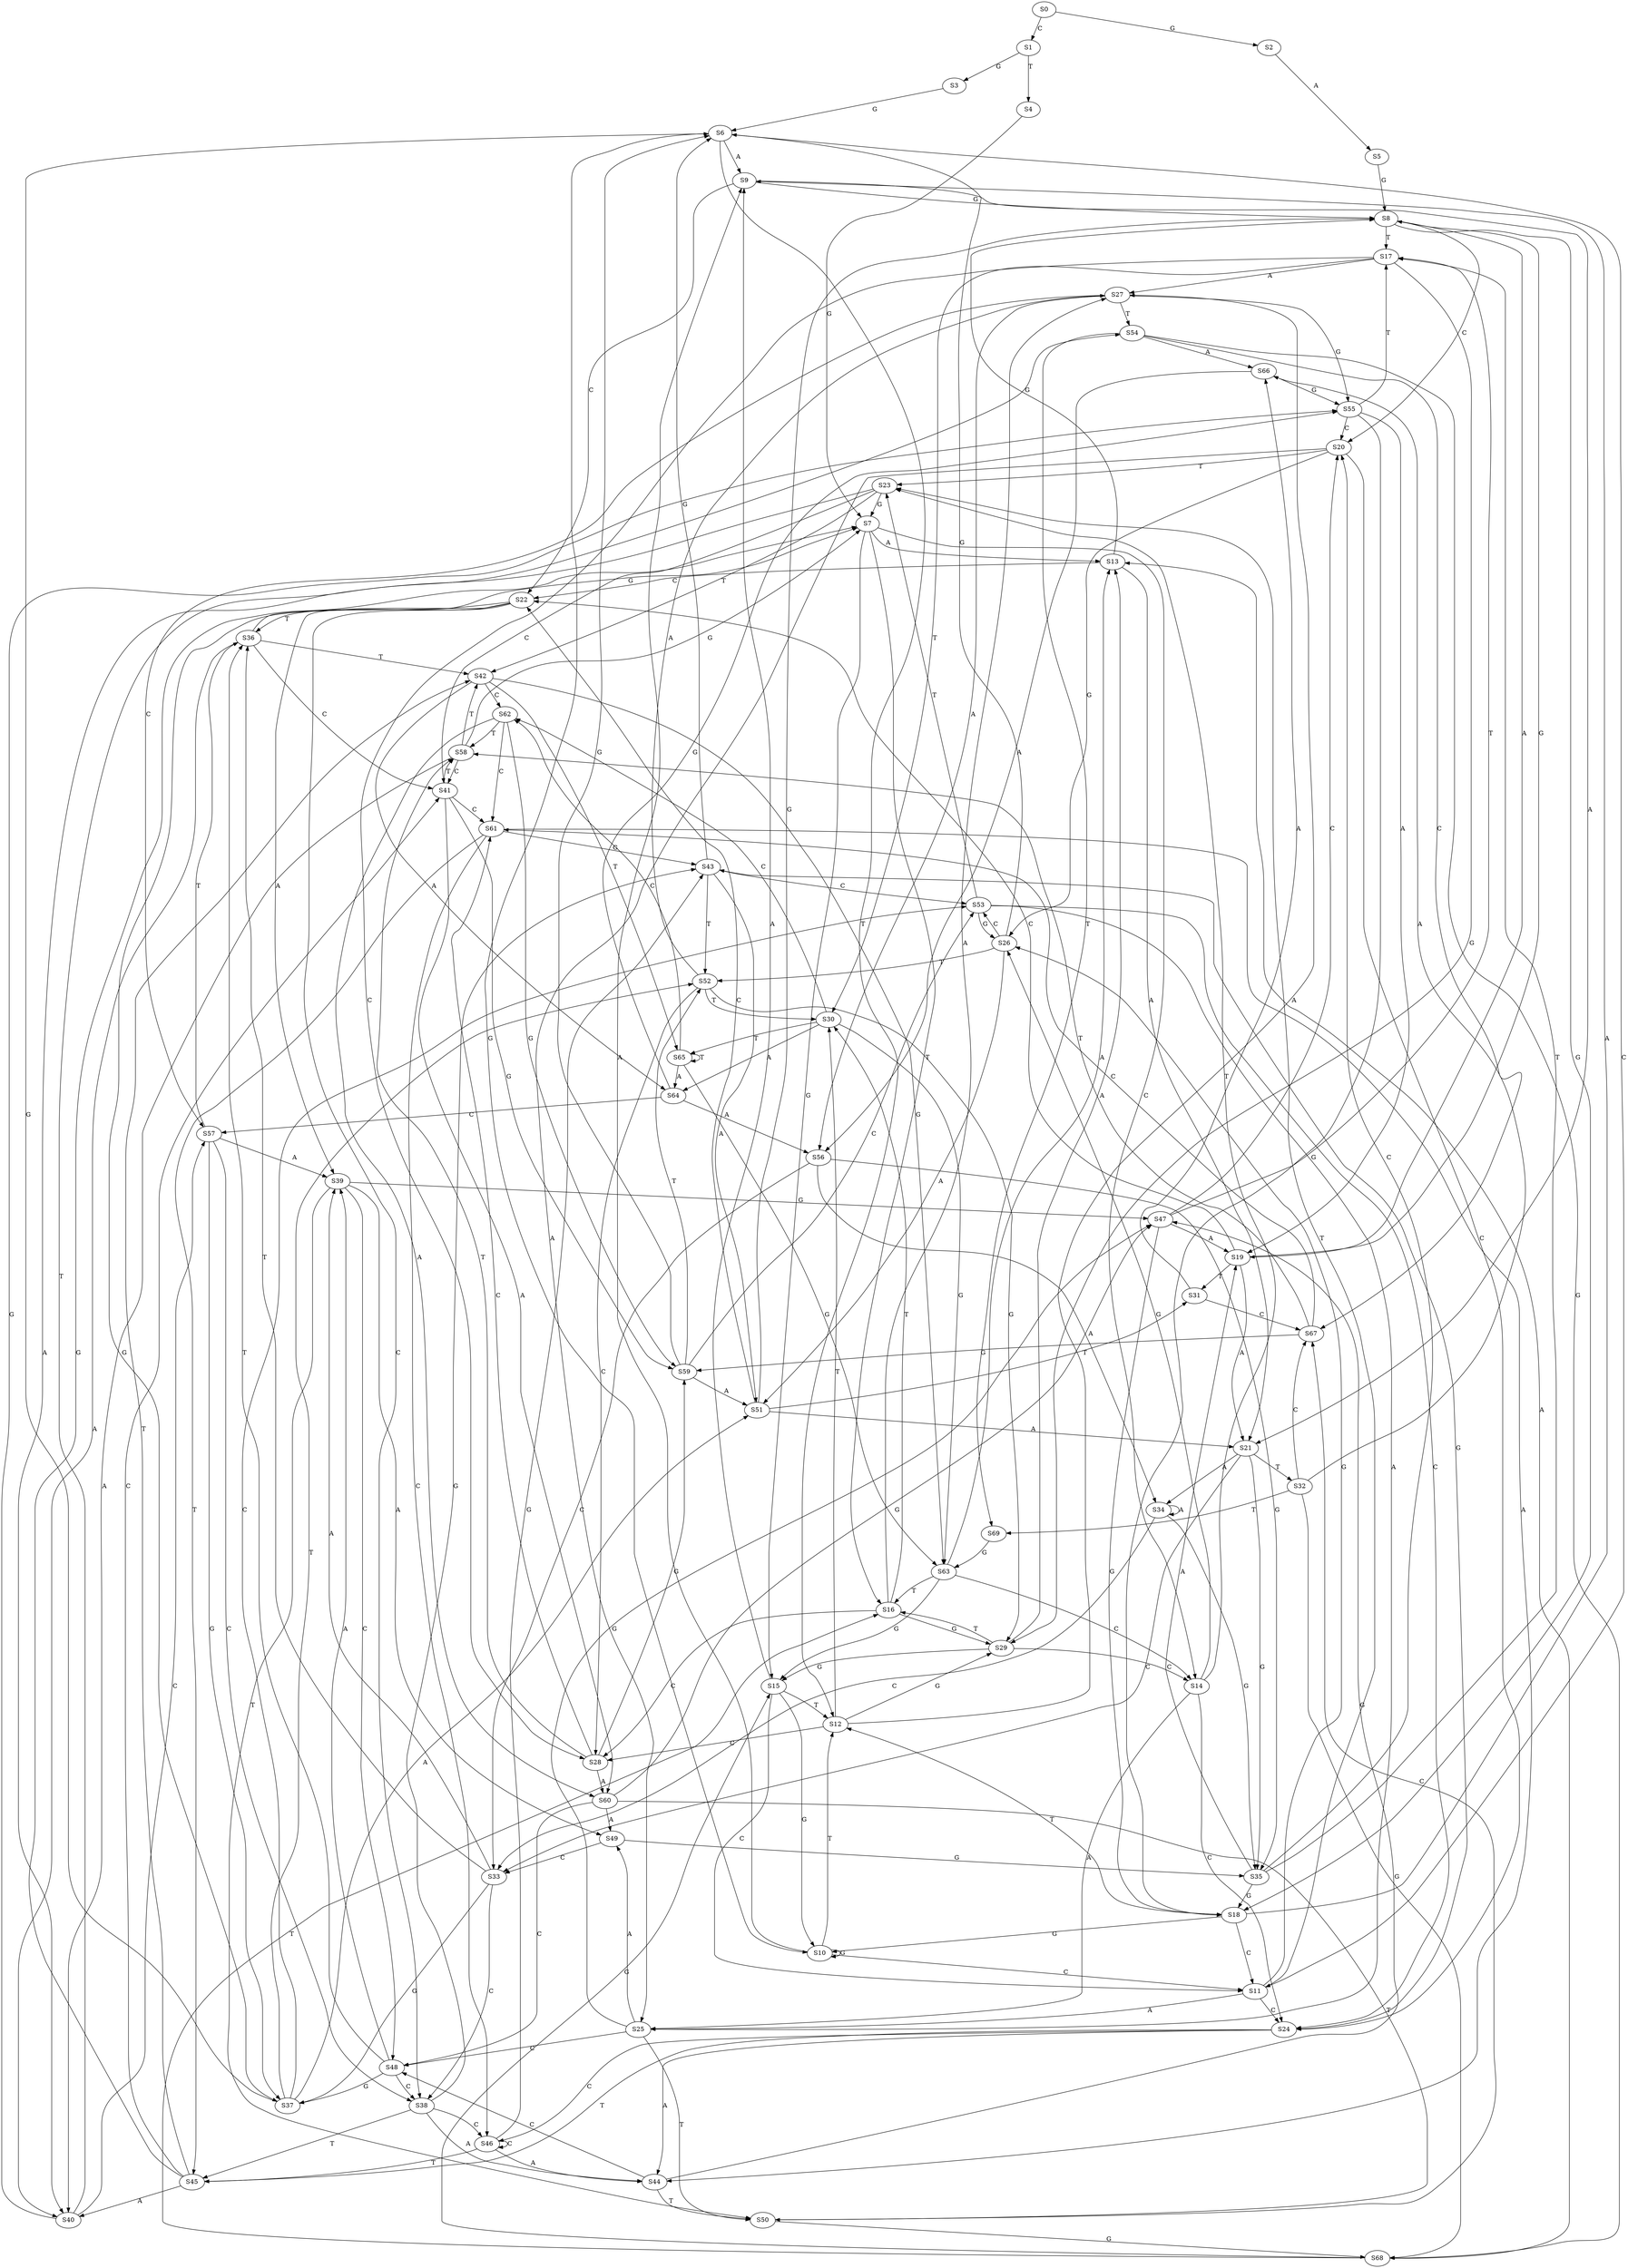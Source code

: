 strict digraph  {
	S0 -> S1 [ label = C ];
	S0 -> S2 [ label = G ];
	S1 -> S3 [ label = G ];
	S1 -> S4 [ label = T ];
	S2 -> S5 [ label = A ];
	S3 -> S6 [ label = G ];
	S4 -> S7 [ label = G ];
	S5 -> S8 [ label = G ];
	S6 -> S9 [ label = A ];
	S6 -> S10 [ label = G ];
	S6 -> S11 [ label = C ];
	S6 -> S12 [ label = T ];
	S7 -> S13 [ label = A ];
	S7 -> S14 [ label = C ];
	S7 -> S15 [ label = G ];
	S7 -> S16 [ label = T ];
	S8 -> S17 [ label = T ];
	S8 -> S18 [ label = G ];
	S8 -> S19 [ label = A ];
	S8 -> S20 [ label = C ];
	S9 -> S21 [ label = A ];
	S9 -> S8 [ label = G ];
	S9 -> S22 [ label = C ];
	S10 -> S12 [ label = T ];
	S10 -> S11 [ label = C ];
	S10 -> S10 [ label = G ];
	S10 -> S9 [ label = A ];
	S11 -> S23 [ label = T ];
	S11 -> S24 [ label = C ];
	S11 -> S25 [ label = A ];
	S11 -> S26 [ label = G ];
	S12 -> S27 [ label = A ];
	S12 -> S28 [ label = C ];
	S12 -> S29 [ label = G ];
	S12 -> S30 [ label = T ];
	S13 -> S8 [ label = G ];
	S13 -> S22 [ label = C ];
	S13 -> S21 [ label = A ];
	S14 -> S24 [ label = C ];
	S14 -> S26 [ label = G ];
	S14 -> S23 [ label = T ];
	S14 -> S25 [ label = A ];
	S15 -> S10 [ label = G ];
	S15 -> S11 [ label = C ];
	S15 -> S9 [ label = A ];
	S15 -> S12 [ label = T ];
	S16 -> S28 [ label = C ];
	S16 -> S30 [ label = T ];
	S16 -> S29 [ label = G ];
	S16 -> S27 [ label = A ];
	S17 -> S27 [ label = A ];
	S17 -> S28 [ label = C ];
	S17 -> S29 [ label = G ];
	S17 -> S30 [ label = T ];
	S18 -> S9 [ label = A ];
	S18 -> S10 [ label = G ];
	S18 -> S12 [ label = T ];
	S18 -> S11 [ label = C ];
	S19 -> S21 [ label = A ];
	S19 -> S22 [ label = C ];
	S19 -> S31 [ label = T ];
	S19 -> S8 [ label = G ];
	S20 -> S24 [ label = C ];
	S20 -> S25 [ label = A ];
	S20 -> S26 [ label = G ];
	S20 -> S23 [ label = T ];
	S21 -> S32 [ label = T ];
	S21 -> S33 [ label = C ];
	S21 -> S34 [ label = A ];
	S21 -> S35 [ label = G ];
	S22 -> S36 [ label = T ];
	S22 -> S37 [ label = G ];
	S22 -> S38 [ label = C ];
	S22 -> S39 [ label = A ];
	S23 -> S40 [ label = A ];
	S23 -> S41 [ label = C ];
	S23 -> S42 [ label = T ];
	S23 -> S7 [ label = G ];
	S24 -> S43 [ label = G ];
	S24 -> S44 [ label = A ];
	S24 -> S45 [ label = T ];
	S24 -> S46 [ label = C ];
	S25 -> S47 [ label = G ];
	S25 -> S48 [ label = C ];
	S25 -> S49 [ label = A ];
	S25 -> S50 [ label = T ];
	S26 -> S6 [ label = G ];
	S26 -> S51 [ label = A ];
	S26 -> S52 [ label = T ];
	S26 -> S53 [ label = C ];
	S27 -> S54 [ label = T ];
	S27 -> S55 [ label = G ];
	S27 -> S56 [ label = A ];
	S27 -> S57 [ label = C ];
	S28 -> S58 [ label = T ];
	S28 -> S59 [ label = G ];
	S28 -> S60 [ label = A ];
	S28 -> S61 [ label = C ];
	S29 -> S16 [ label = T ];
	S29 -> S15 [ label = G ];
	S29 -> S13 [ label = A ];
	S29 -> S14 [ label = C ];
	S30 -> S62 [ label = C ];
	S30 -> S63 [ label = G ];
	S30 -> S64 [ label = A ];
	S30 -> S65 [ label = T ];
	S31 -> S66 [ label = A ];
	S31 -> S67 [ label = C ];
	S32 -> S66 [ label = A ];
	S32 -> S67 [ label = C ];
	S32 -> S68 [ label = G ];
	S32 -> S69 [ label = T ];
	S33 -> S39 [ label = A ];
	S33 -> S38 [ label = C ];
	S33 -> S37 [ label = G ];
	S33 -> S36 [ label = T ];
	S34 -> S35 [ label = G ];
	S34 -> S33 [ label = C ];
	S34 -> S34 [ label = A ];
	S35 -> S17 [ label = T ];
	S35 -> S19 [ label = A ];
	S35 -> S20 [ label = C ];
	S35 -> S18 [ label = G ];
	S36 -> S40 [ label = A ];
	S36 -> S41 [ label = C ];
	S36 -> S42 [ label = T ];
	S36 -> S7 [ label = G ];
	S37 -> S6 [ label = G ];
	S37 -> S51 [ label = A ];
	S37 -> S52 [ label = T ];
	S37 -> S53 [ label = C ];
	S38 -> S46 [ label = C ];
	S38 -> S44 [ label = A ];
	S38 -> S45 [ label = T ];
	S38 -> S43 [ label = G ];
	S39 -> S47 [ label = G ];
	S39 -> S48 [ label = C ];
	S39 -> S49 [ label = A ];
	S39 -> S50 [ label = T ];
	S40 -> S55 [ label = G ];
	S40 -> S54 [ label = T ];
	S40 -> S57 [ label = C ];
	S41 -> S58 [ label = T ];
	S41 -> S59 [ label = G ];
	S41 -> S61 [ label = C ];
	S41 -> S60 [ label = A ];
	S42 -> S62 [ label = C ];
	S42 -> S65 [ label = T ];
	S42 -> S63 [ label = G ];
	S42 -> S64 [ label = A ];
	S43 -> S51 [ label = A ];
	S43 -> S6 [ label = G ];
	S43 -> S52 [ label = T ];
	S43 -> S53 [ label = C ];
	S44 -> S47 [ label = G ];
	S44 -> S50 [ label = T ];
	S44 -> S48 [ label = C ];
	S45 -> S7 [ label = G ];
	S45 -> S41 [ label = C ];
	S45 -> S42 [ label = T ];
	S45 -> S40 [ label = A ];
	S46 -> S43 [ label = G ];
	S46 -> S46 [ label = C ];
	S46 -> S44 [ label = A ];
	S46 -> S45 [ label = T ];
	S47 -> S18 [ label = G ];
	S47 -> S17 [ label = T ];
	S47 -> S19 [ label = A ];
	S47 -> S20 [ label = C ];
	S48 -> S36 [ label = T ];
	S48 -> S37 [ label = G ];
	S48 -> S39 [ label = A ];
	S48 -> S38 [ label = C ];
	S49 -> S35 [ label = G ];
	S49 -> S33 [ label = C ];
	S50 -> S67 [ label = C ];
	S50 -> S68 [ label = G ];
	S51 -> S21 [ label = A ];
	S51 -> S22 [ label = C ];
	S51 -> S8 [ label = G ];
	S51 -> S31 [ label = T ];
	S52 -> S28 [ label = C ];
	S52 -> S27 [ label = A ];
	S52 -> S29 [ label = G ];
	S52 -> S30 [ label = T ];
	S53 -> S26 [ label = G ];
	S53 -> S23 [ label = T ];
	S53 -> S24 [ label = C ];
	S53 -> S25 [ label = A ];
	S54 -> S67 [ label = C ];
	S54 -> S66 [ label = A ];
	S54 -> S69 [ label = T ];
	S54 -> S68 [ label = G ];
	S55 -> S17 [ label = T ];
	S55 -> S19 [ label = A ];
	S55 -> S20 [ label = C ];
	S55 -> S18 [ label = G ];
	S56 -> S35 [ label = G ];
	S56 -> S34 [ label = A ];
	S56 -> S33 [ label = C ];
	S57 -> S37 [ label = G ];
	S57 -> S36 [ label = T ];
	S57 -> S39 [ label = A ];
	S57 -> S38 [ label = C ];
	S58 -> S7 [ label = G ];
	S58 -> S41 [ label = C ];
	S58 -> S40 [ label = A ];
	S58 -> S42 [ label = T ];
	S59 -> S6 [ label = G ];
	S59 -> S52 [ label = T ];
	S59 -> S53 [ label = C ];
	S59 -> S51 [ label = A ];
	S60 -> S50 [ label = T ];
	S60 -> S48 [ label = C ];
	S60 -> S49 [ label = A ];
	S60 -> S47 [ label = G ];
	S61 -> S46 [ label = C ];
	S61 -> S44 [ label = A ];
	S61 -> S45 [ label = T ];
	S61 -> S43 [ label = G ];
	S62 -> S60 [ label = A ];
	S62 -> S61 [ label = C ];
	S62 -> S59 [ label = G ];
	S62 -> S58 [ label = T ];
	S63 -> S15 [ label = G ];
	S63 -> S14 [ label = C ];
	S63 -> S16 [ label = T ];
	S63 -> S13 [ label = A ];
	S64 -> S57 [ label = C ];
	S64 -> S55 [ label = G ];
	S64 -> S56 [ label = A ];
	S65 -> S63 [ label = G ];
	S65 -> S65 [ label = T ];
	S65 -> S62 [ label = C ];
	S65 -> S64 [ label = A ];
	S66 -> S55 [ label = G ];
	S66 -> S56 [ label = A ];
	S67 -> S61 [ label = C ];
	S67 -> S59 [ label = G ];
	S67 -> S58 [ label = T ];
	S68 -> S15 [ label = G ];
	S68 -> S13 [ label = A ];
	S68 -> S16 [ label = T ];
	S69 -> S63 [ label = G ];
}
